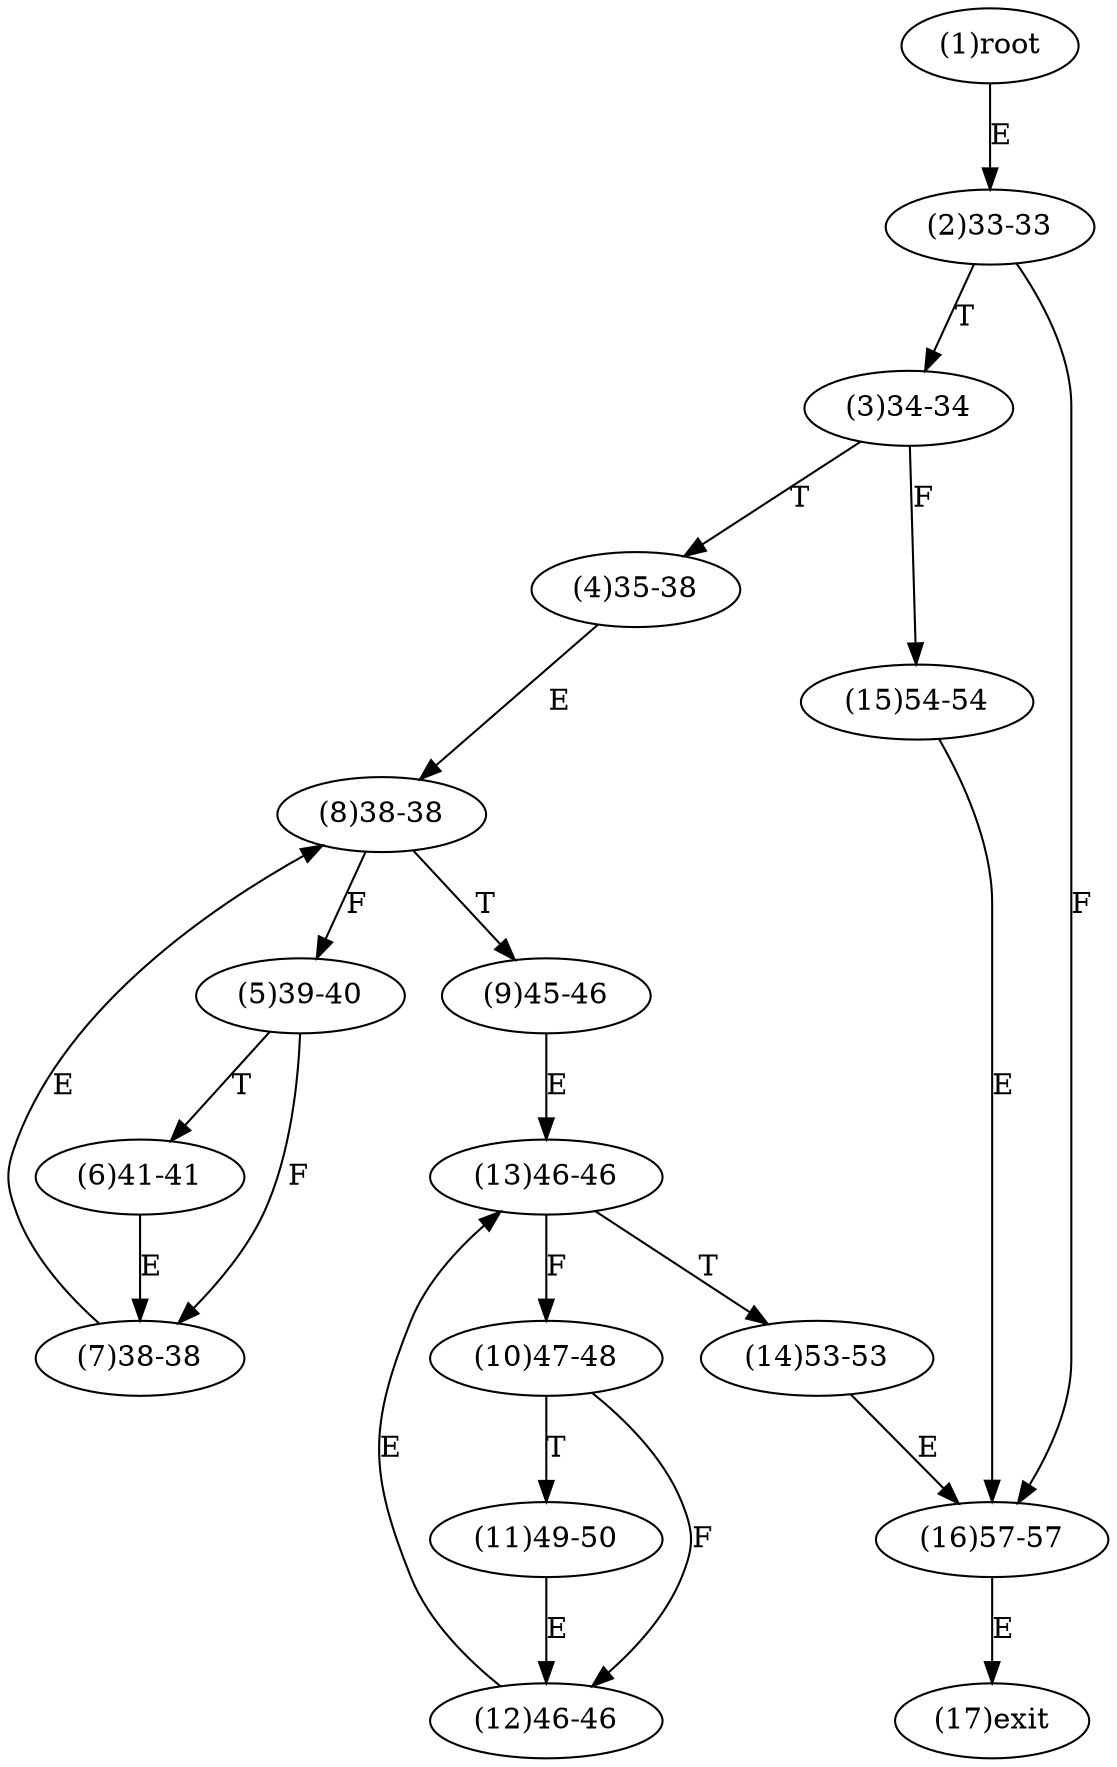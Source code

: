 digraph "" { 
1[ label="(1)root"];
2[ label="(2)33-33"];
3[ label="(3)34-34"];
4[ label="(4)35-38"];
5[ label="(5)39-40"];
6[ label="(6)41-41"];
7[ label="(7)38-38"];
8[ label="(8)38-38"];
9[ label="(9)45-46"];
10[ label="(10)47-48"];
11[ label="(11)49-50"];
12[ label="(12)46-46"];
13[ label="(13)46-46"];
14[ label="(14)53-53"];
15[ label="(15)54-54"];
17[ label="(17)exit"];
16[ label="(16)57-57"];
1->2[ label="E"];
2->16[ label="F"];
2->3[ label="T"];
3->15[ label="F"];
3->4[ label="T"];
4->8[ label="E"];
5->7[ label="F"];
5->6[ label="T"];
6->7[ label="E"];
7->8[ label="E"];
8->5[ label="F"];
8->9[ label="T"];
9->13[ label="E"];
10->12[ label="F"];
10->11[ label="T"];
11->12[ label="E"];
12->13[ label="E"];
13->10[ label="F"];
13->14[ label="T"];
14->16[ label="E"];
15->16[ label="E"];
16->17[ label="E"];
}